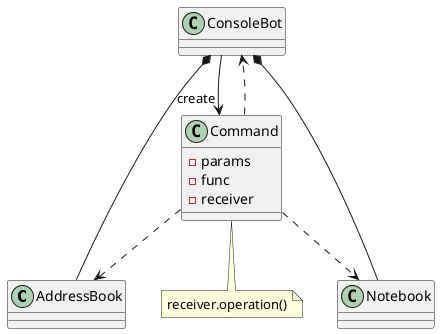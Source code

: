  	

@startuml Class diagram

class "AddressBook" as addrbook 
class "Notebook" as notebook
class "ConsoleBot" as cb 
class "Command" as cmd 
{
    -params 
    -func 
    -receiver    
}



cb *-- addrbook  
cb *-- notebook
cb -->"create" cmd
cmd ..> addrbook
cmd ..> notebook
cmd ..> cb

note bottom of cmd
    receiver.operation()
end note





@enduml

